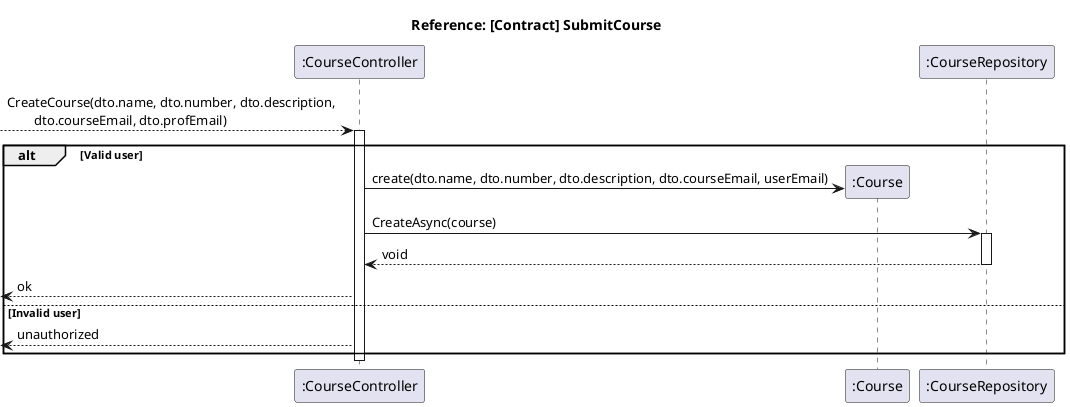 @startuml Create course

title Reference: [Contract] SubmitCourse

participant ":CourseController" as controller
participant ":Course" as course
participant ":CourseRepository" as repository

--> controller: CreateCourse(dto.name, dto.number, dto.description,\n\tdto.courseEmail, dto.profEmail)
activate controller

alt Valid user
    controller -> course **: create(dto.name, dto.number, dto.description, dto.courseEmail, userEmail)
    
    controller -> repository: CreateAsync(course)
    activate repository
    repository --> controller: void
    deactivate repository

    <-- controller: ok
else Invalid user
    <-- controller: unauthorized
end

deactivate controller

@enduml